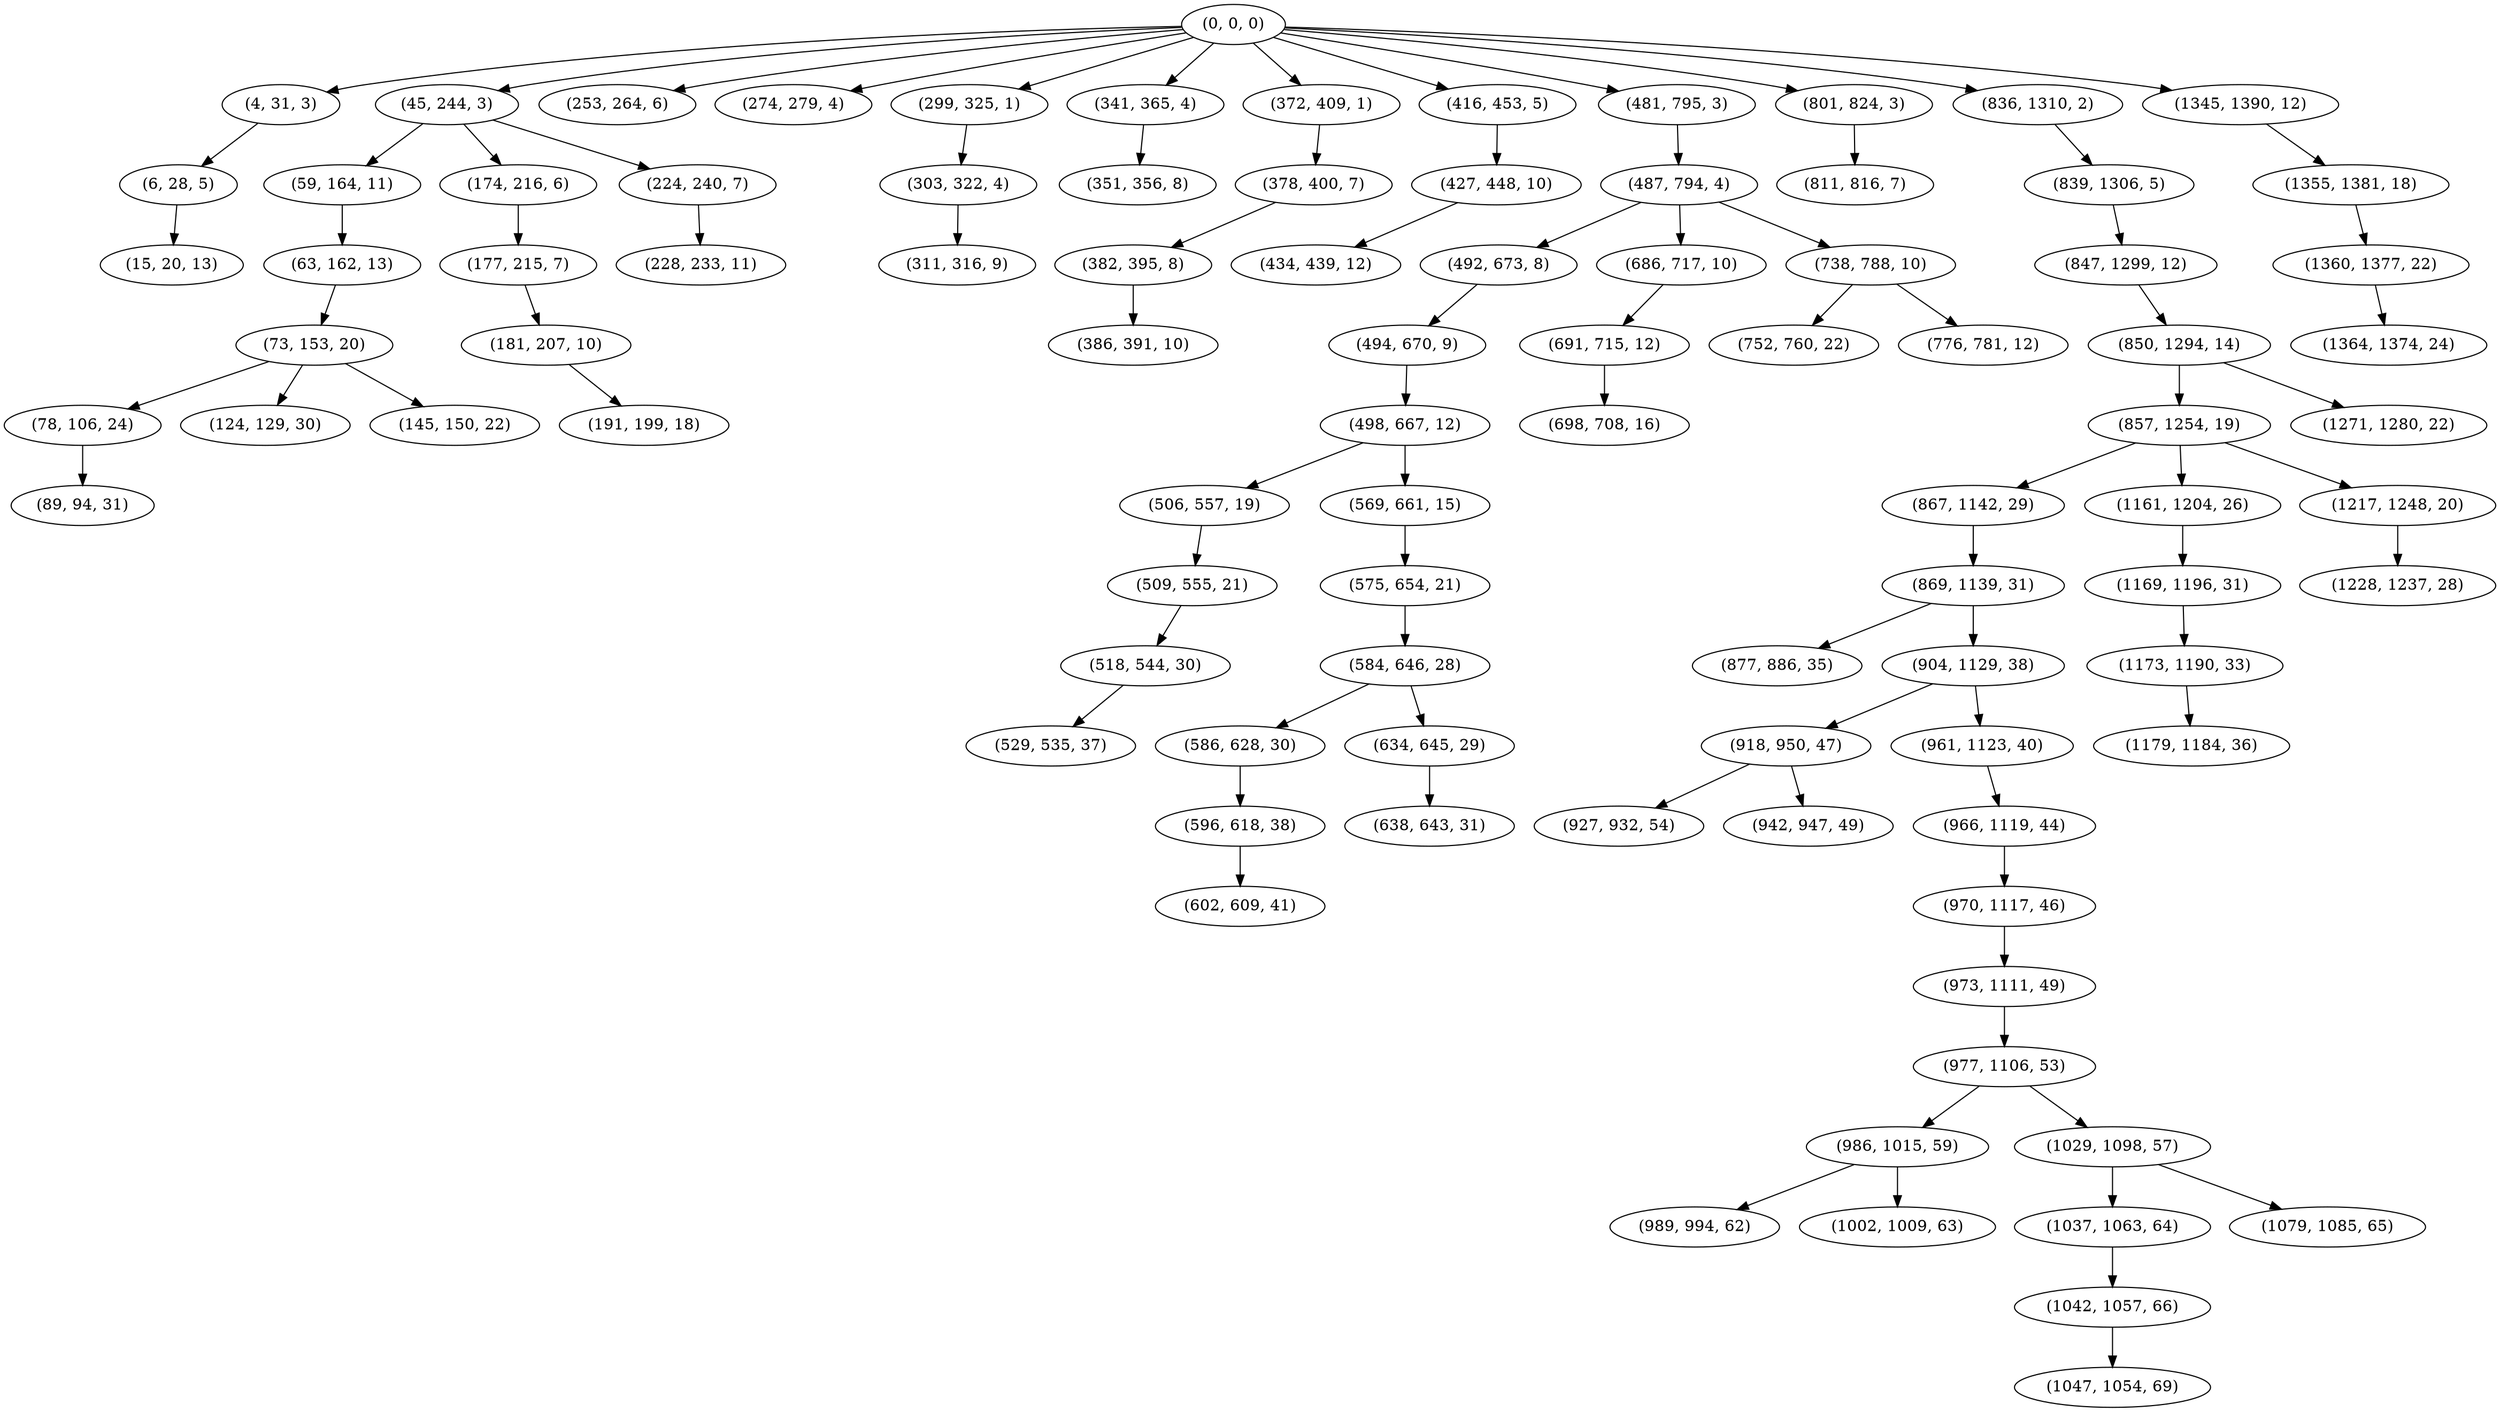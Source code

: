 digraph tree {
    "(0, 0, 0)";
    "(4, 31, 3)";
    "(6, 28, 5)";
    "(15, 20, 13)";
    "(45, 244, 3)";
    "(59, 164, 11)";
    "(63, 162, 13)";
    "(73, 153, 20)";
    "(78, 106, 24)";
    "(89, 94, 31)";
    "(124, 129, 30)";
    "(145, 150, 22)";
    "(174, 216, 6)";
    "(177, 215, 7)";
    "(181, 207, 10)";
    "(191, 199, 18)";
    "(224, 240, 7)";
    "(228, 233, 11)";
    "(253, 264, 6)";
    "(274, 279, 4)";
    "(299, 325, 1)";
    "(303, 322, 4)";
    "(311, 316, 9)";
    "(341, 365, 4)";
    "(351, 356, 8)";
    "(372, 409, 1)";
    "(378, 400, 7)";
    "(382, 395, 8)";
    "(386, 391, 10)";
    "(416, 453, 5)";
    "(427, 448, 10)";
    "(434, 439, 12)";
    "(481, 795, 3)";
    "(487, 794, 4)";
    "(492, 673, 8)";
    "(494, 670, 9)";
    "(498, 667, 12)";
    "(506, 557, 19)";
    "(509, 555, 21)";
    "(518, 544, 30)";
    "(529, 535, 37)";
    "(569, 661, 15)";
    "(575, 654, 21)";
    "(584, 646, 28)";
    "(586, 628, 30)";
    "(596, 618, 38)";
    "(602, 609, 41)";
    "(634, 645, 29)";
    "(638, 643, 31)";
    "(686, 717, 10)";
    "(691, 715, 12)";
    "(698, 708, 16)";
    "(738, 788, 10)";
    "(752, 760, 22)";
    "(776, 781, 12)";
    "(801, 824, 3)";
    "(811, 816, 7)";
    "(836, 1310, 2)";
    "(839, 1306, 5)";
    "(847, 1299, 12)";
    "(850, 1294, 14)";
    "(857, 1254, 19)";
    "(867, 1142, 29)";
    "(869, 1139, 31)";
    "(877, 886, 35)";
    "(904, 1129, 38)";
    "(918, 950, 47)";
    "(927, 932, 54)";
    "(942, 947, 49)";
    "(961, 1123, 40)";
    "(966, 1119, 44)";
    "(970, 1117, 46)";
    "(973, 1111, 49)";
    "(977, 1106, 53)";
    "(986, 1015, 59)";
    "(989, 994, 62)";
    "(1002, 1009, 63)";
    "(1029, 1098, 57)";
    "(1037, 1063, 64)";
    "(1042, 1057, 66)";
    "(1047, 1054, 69)";
    "(1079, 1085, 65)";
    "(1161, 1204, 26)";
    "(1169, 1196, 31)";
    "(1173, 1190, 33)";
    "(1179, 1184, 36)";
    "(1217, 1248, 20)";
    "(1228, 1237, 28)";
    "(1271, 1280, 22)";
    "(1345, 1390, 12)";
    "(1355, 1381, 18)";
    "(1360, 1377, 22)";
    "(1364, 1374, 24)";
    "(0, 0, 0)" -> "(4, 31, 3)";
    "(0, 0, 0)" -> "(45, 244, 3)";
    "(0, 0, 0)" -> "(253, 264, 6)";
    "(0, 0, 0)" -> "(274, 279, 4)";
    "(0, 0, 0)" -> "(299, 325, 1)";
    "(0, 0, 0)" -> "(341, 365, 4)";
    "(0, 0, 0)" -> "(372, 409, 1)";
    "(0, 0, 0)" -> "(416, 453, 5)";
    "(0, 0, 0)" -> "(481, 795, 3)";
    "(0, 0, 0)" -> "(801, 824, 3)";
    "(0, 0, 0)" -> "(836, 1310, 2)";
    "(0, 0, 0)" -> "(1345, 1390, 12)";
    "(4, 31, 3)" -> "(6, 28, 5)";
    "(6, 28, 5)" -> "(15, 20, 13)";
    "(45, 244, 3)" -> "(59, 164, 11)";
    "(45, 244, 3)" -> "(174, 216, 6)";
    "(45, 244, 3)" -> "(224, 240, 7)";
    "(59, 164, 11)" -> "(63, 162, 13)";
    "(63, 162, 13)" -> "(73, 153, 20)";
    "(73, 153, 20)" -> "(78, 106, 24)";
    "(73, 153, 20)" -> "(124, 129, 30)";
    "(73, 153, 20)" -> "(145, 150, 22)";
    "(78, 106, 24)" -> "(89, 94, 31)";
    "(174, 216, 6)" -> "(177, 215, 7)";
    "(177, 215, 7)" -> "(181, 207, 10)";
    "(181, 207, 10)" -> "(191, 199, 18)";
    "(224, 240, 7)" -> "(228, 233, 11)";
    "(299, 325, 1)" -> "(303, 322, 4)";
    "(303, 322, 4)" -> "(311, 316, 9)";
    "(341, 365, 4)" -> "(351, 356, 8)";
    "(372, 409, 1)" -> "(378, 400, 7)";
    "(378, 400, 7)" -> "(382, 395, 8)";
    "(382, 395, 8)" -> "(386, 391, 10)";
    "(416, 453, 5)" -> "(427, 448, 10)";
    "(427, 448, 10)" -> "(434, 439, 12)";
    "(481, 795, 3)" -> "(487, 794, 4)";
    "(487, 794, 4)" -> "(492, 673, 8)";
    "(487, 794, 4)" -> "(686, 717, 10)";
    "(487, 794, 4)" -> "(738, 788, 10)";
    "(492, 673, 8)" -> "(494, 670, 9)";
    "(494, 670, 9)" -> "(498, 667, 12)";
    "(498, 667, 12)" -> "(506, 557, 19)";
    "(498, 667, 12)" -> "(569, 661, 15)";
    "(506, 557, 19)" -> "(509, 555, 21)";
    "(509, 555, 21)" -> "(518, 544, 30)";
    "(518, 544, 30)" -> "(529, 535, 37)";
    "(569, 661, 15)" -> "(575, 654, 21)";
    "(575, 654, 21)" -> "(584, 646, 28)";
    "(584, 646, 28)" -> "(586, 628, 30)";
    "(584, 646, 28)" -> "(634, 645, 29)";
    "(586, 628, 30)" -> "(596, 618, 38)";
    "(596, 618, 38)" -> "(602, 609, 41)";
    "(634, 645, 29)" -> "(638, 643, 31)";
    "(686, 717, 10)" -> "(691, 715, 12)";
    "(691, 715, 12)" -> "(698, 708, 16)";
    "(738, 788, 10)" -> "(752, 760, 22)";
    "(738, 788, 10)" -> "(776, 781, 12)";
    "(801, 824, 3)" -> "(811, 816, 7)";
    "(836, 1310, 2)" -> "(839, 1306, 5)";
    "(839, 1306, 5)" -> "(847, 1299, 12)";
    "(847, 1299, 12)" -> "(850, 1294, 14)";
    "(850, 1294, 14)" -> "(857, 1254, 19)";
    "(850, 1294, 14)" -> "(1271, 1280, 22)";
    "(857, 1254, 19)" -> "(867, 1142, 29)";
    "(857, 1254, 19)" -> "(1161, 1204, 26)";
    "(857, 1254, 19)" -> "(1217, 1248, 20)";
    "(867, 1142, 29)" -> "(869, 1139, 31)";
    "(869, 1139, 31)" -> "(877, 886, 35)";
    "(869, 1139, 31)" -> "(904, 1129, 38)";
    "(904, 1129, 38)" -> "(918, 950, 47)";
    "(904, 1129, 38)" -> "(961, 1123, 40)";
    "(918, 950, 47)" -> "(927, 932, 54)";
    "(918, 950, 47)" -> "(942, 947, 49)";
    "(961, 1123, 40)" -> "(966, 1119, 44)";
    "(966, 1119, 44)" -> "(970, 1117, 46)";
    "(970, 1117, 46)" -> "(973, 1111, 49)";
    "(973, 1111, 49)" -> "(977, 1106, 53)";
    "(977, 1106, 53)" -> "(986, 1015, 59)";
    "(977, 1106, 53)" -> "(1029, 1098, 57)";
    "(986, 1015, 59)" -> "(989, 994, 62)";
    "(986, 1015, 59)" -> "(1002, 1009, 63)";
    "(1029, 1098, 57)" -> "(1037, 1063, 64)";
    "(1029, 1098, 57)" -> "(1079, 1085, 65)";
    "(1037, 1063, 64)" -> "(1042, 1057, 66)";
    "(1042, 1057, 66)" -> "(1047, 1054, 69)";
    "(1161, 1204, 26)" -> "(1169, 1196, 31)";
    "(1169, 1196, 31)" -> "(1173, 1190, 33)";
    "(1173, 1190, 33)" -> "(1179, 1184, 36)";
    "(1217, 1248, 20)" -> "(1228, 1237, 28)";
    "(1345, 1390, 12)" -> "(1355, 1381, 18)";
    "(1355, 1381, 18)" -> "(1360, 1377, 22)";
    "(1360, 1377, 22)" -> "(1364, 1374, 24)";
}
